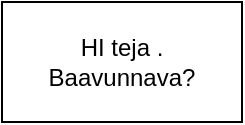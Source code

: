 <mxfile version="23.0.1" type="github">
  <diagram name="Page-1" id="6rlwfZMa6EQuv8prZ5rT">
    <mxGraphModel dx="1216" dy="1088" grid="1" gridSize="10" guides="1" tooltips="1" connect="1" arrows="1" fold="1" page="1" pageScale="1" pageWidth="850" pageHeight="1100" math="0" shadow="0">
      <root>
        <mxCell id="0" />
        <mxCell id="1" parent="0" />
        <mxCell id="J8NFFOHIXGmffhMp_qrC-1" value="HI teja . Baavunnava?" style="rounded=0;whiteSpace=wrap;html=1;" vertex="1" parent="1">
          <mxGeometry x="360" y="530" width="120" height="60" as="geometry" />
        </mxCell>
      </root>
    </mxGraphModel>
  </diagram>
</mxfile>
